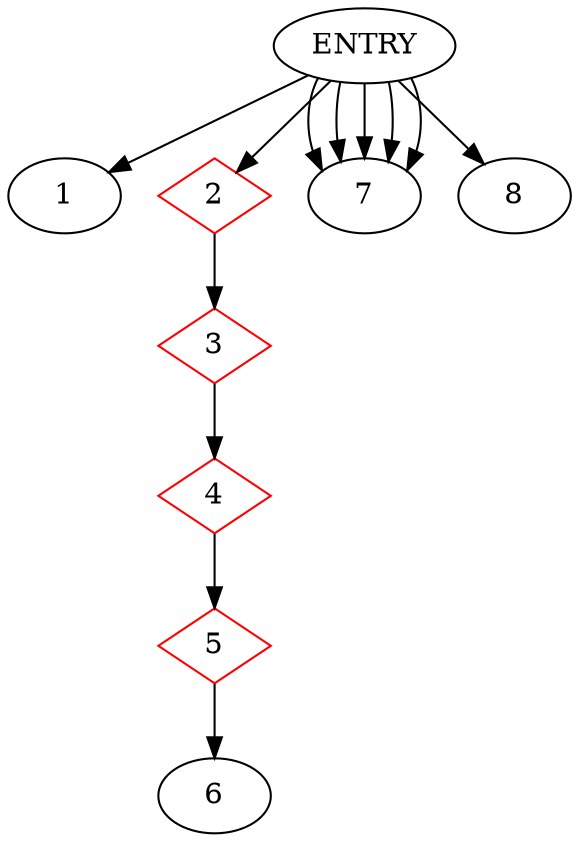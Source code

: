 digraph CDG {
ENTRY -> 1
2 [shape=diamond, color=red]
ENTRY -> 2
3 [shape=diamond, color=red]
2-> 3
ENTRY -> 7
4 [shape=diamond, color=red]
3-> 4
ENTRY -> 7
5 [shape=diamond, color=red]
4-> 5
ENTRY -> 7
5-> 6
ENTRY -> 7
ENTRY -> 7
ENTRY -> 8
}

